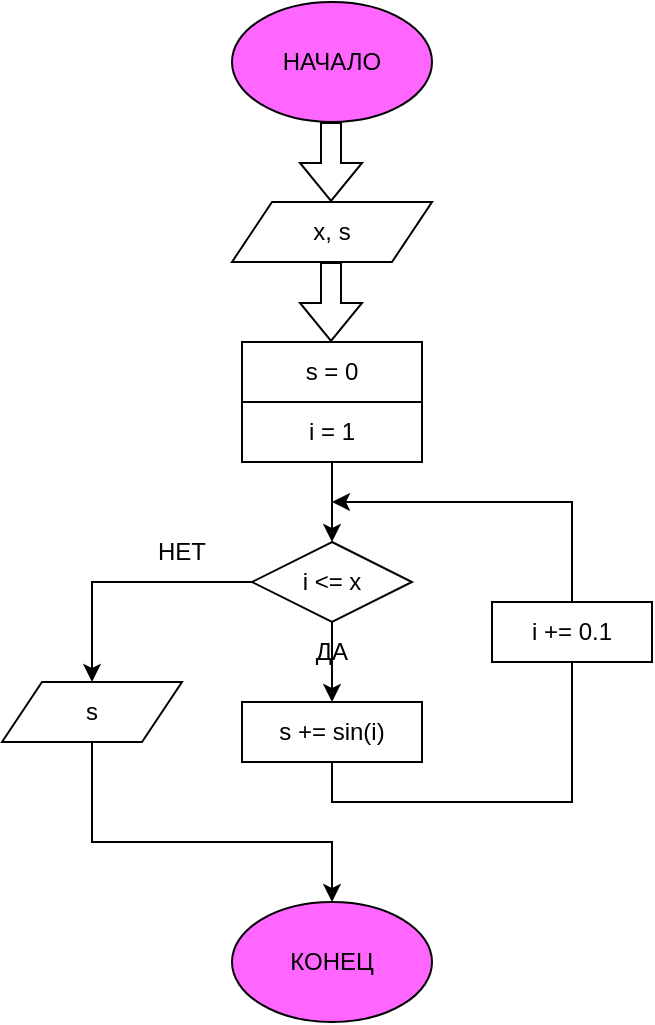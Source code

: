 <mxfile version="28.2.5">
  <diagram name="Страница — 1" id="XUgMvv5jfBpqzGYpp3AZ">
    <mxGraphModel dx="784" dy="582" grid="1" gridSize="10" guides="1" tooltips="1" connect="1" arrows="1" fold="1" page="1" pageScale="1" pageWidth="827" pageHeight="1169" math="0" shadow="0">
      <root>
        <mxCell id="0" />
        <mxCell id="1" parent="0" />
        <mxCell id="DnT4BuIipQ7DQi0__Xu1-1" value="НАЧАЛО" style="ellipse;whiteSpace=wrap;html=1;fillColor=#FF66FF;" parent="1" vertex="1">
          <mxGeometry x="350" y="10" width="100" height="60" as="geometry" />
        </mxCell>
        <mxCell id="DnT4BuIipQ7DQi0__Xu1-9" value="КОНЕЦ" style="ellipse;whiteSpace=wrap;html=1;fillColor=#FF66FF;" parent="1" vertex="1">
          <mxGeometry x="350" y="460" width="100" height="60" as="geometry" />
        </mxCell>
        <mxCell id="Tdh85_WrlPqZjJfFEi2J-1" value="" style="shape=flexArrow;endArrow=classic;html=1;rounded=0;" edge="1" parent="1">
          <mxGeometry width="50" height="50" relative="1" as="geometry">
            <mxPoint x="399.5" y="70" as="sourcePoint" />
            <mxPoint x="399.5" y="110" as="targetPoint" />
          </mxGeometry>
        </mxCell>
        <mxCell id="Tdh85_WrlPqZjJfFEi2J-2" value="x, s" style="shape=parallelogram;perimeter=parallelogramPerimeter;whiteSpace=wrap;html=1;fixedSize=1;" vertex="1" parent="1">
          <mxGeometry x="350" y="110" width="100" height="30" as="geometry" />
        </mxCell>
        <mxCell id="Tdh85_WrlPqZjJfFEi2J-3" value="" style="shape=flexArrow;endArrow=classic;html=1;rounded=0;" edge="1" parent="1">
          <mxGeometry width="50" height="50" relative="1" as="geometry">
            <mxPoint x="399.5" y="140" as="sourcePoint" />
            <mxPoint x="399.5" y="180" as="targetPoint" />
          </mxGeometry>
        </mxCell>
        <mxCell id="Tdh85_WrlPqZjJfFEi2J-4" value="s = 0" style="rounded=0;whiteSpace=wrap;html=1;" vertex="1" parent="1">
          <mxGeometry x="355" y="180" width="90" height="30" as="geometry" />
        </mxCell>
        <mxCell id="Tdh85_WrlPqZjJfFEi2J-6" value="i &amp;lt;= x" style="rhombus;whiteSpace=wrap;html=1;" vertex="1" parent="1">
          <mxGeometry x="360" y="280" width="80" height="40" as="geometry" />
        </mxCell>
        <mxCell id="Tdh85_WrlPqZjJfFEi2J-7" value="i = 1" style="rounded=0;whiteSpace=wrap;html=1;" vertex="1" parent="1">
          <mxGeometry x="355" y="210" width="90" height="30" as="geometry" />
        </mxCell>
        <mxCell id="Tdh85_WrlPqZjJfFEi2J-8" value="" style="endArrow=classic;html=1;rounded=0;exitX=0.5;exitY=1;exitDx=0;exitDy=0;entryX=0.5;entryY=0;entryDx=0;entryDy=0;" edge="1" parent="1" source="Tdh85_WrlPqZjJfFEi2J-7" target="Tdh85_WrlPqZjJfFEi2J-6">
          <mxGeometry width="50" height="50" relative="1" as="geometry">
            <mxPoint x="380" y="330" as="sourcePoint" />
            <mxPoint x="430" y="280" as="targetPoint" />
          </mxGeometry>
        </mxCell>
        <mxCell id="Tdh85_WrlPqZjJfFEi2J-9" value="" style="endArrow=classic;html=1;rounded=0;exitX=0.5;exitY=1;exitDx=0;exitDy=0;" edge="1" parent="1" source="Tdh85_WrlPqZjJfFEi2J-6">
          <mxGeometry width="50" height="50" relative="1" as="geometry">
            <mxPoint x="380" y="330" as="sourcePoint" />
            <mxPoint x="400" y="360" as="targetPoint" />
          </mxGeometry>
        </mxCell>
        <mxCell id="Tdh85_WrlPqZjJfFEi2J-10" value="s += sin(i)" style="rounded=0;whiteSpace=wrap;html=1;" vertex="1" parent="1">
          <mxGeometry x="355" y="360" width="90" height="30" as="geometry" />
        </mxCell>
        <mxCell id="Tdh85_WrlPqZjJfFEi2J-11" value="" style="endArrow=none;html=1;rounded=0;exitX=0.5;exitY=1;exitDx=0;exitDy=0;entryX=0.5;entryY=1;entryDx=0;entryDy=0;" edge="1" parent="1" source="Tdh85_WrlPqZjJfFEi2J-10" target="Tdh85_WrlPqZjJfFEi2J-12">
          <mxGeometry width="50" height="50" relative="1" as="geometry">
            <mxPoint x="380" y="330" as="sourcePoint" />
            <mxPoint x="520" y="360" as="targetPoint" />
            <Array as="points">
              <mxPoint x="400" y="410" />
              <mxPoint x="460" y="410" />
              <mxPoint x="520" y="410" />
            </Array>
          </mxGeometry>
        </mxCell>
        <mxCell id="Tdh85_WrlPqZjJfFEi2J-12" value="i += 0.1" style="rounded=0;whiteSpace=wrap;html=1;" vertex="1" parent="1">
          <mxGeometry x="480" y="310" width="80" height="30" as="geometry" />
        </mxCell>
        <mxCell id="Tdh85_WrlPqZjJfFEi2J-13" value="" style="endArrow=classic;html=1;rounded=0;exitX=0.5;exitY=0;exitDx=0;exitDy=0;" edge="1" parent="1" source="Tdh85_WrlPqZjJfFEi2J-12">
          <mxGeometry width="50" height="50" relative="1" as="geometry">
            <mxPoint x="380" y="330" as="sourcePoint" />
            <mxPoint x="400" y="260" as="targetPoint" />
            <Array as="points">
              <mxPoint x="520" y="260" />
            </Array>
          </mxGeometry>
        </mxCell>
        <mxCell id="Tdh85_WrlPqZjJfFEi2J-14" value="" style="endArrow=classic;html=1;rounded=0;exitX=0;exitY=0.5;exitDx=0;exitDy=0;entryX=0.5;entryY=0;entryDx=0;entryDy=0;" edge="1" parent="1" source="Tdh85_WrlPqZjJfFEi2J-6" target="Tdh85_WrlPqZjJfFEi2J-16">
          <mxGeometry width="50" height="50" relative="1" as="geometry">
            <mxPoint x="380" y="330" as="sourcePoint" />
            <mxPoint x="260" y="330" as="targetPoint" />
            <Array as="points">
              <mxPoint x="280" y="300" />
            </Array>
          </mxGeometry>
        </mxCell>
        <mxCell id="Tdh85_WrlPqZjJfFEi2J-16" value="s" style="shape=parallelogram;perimeter=parallelogramPerimeter;whiteSpace=wrap;html=1;fixedSize=1;" vertex="1" parent="1">
          <mxGeometry x="235" y="350" width="90" height="30" as="geometry" />
        </mxCell>
        <mxCell id="Tdh85_WrlPqZjJfFEi2J-17" value="" style="endArrow=classic;html=1;rounded=0;exitX=0.5;exitY=1;exitDx=0;exitDy=0;" edge="1" parent="1" source="Tdh85_WrlPqZjJfFEi2J-16">
          <mxGeometry width="50" height="50" relative="1" as="geometry">
            <mxPoint x="380" y="330" as="sourcePoint" />
            <mxPoint x="400" y="460" as="targetPoint" />
            <Array as="points">
              <mxPoint x="280" y="430" />
              <mxPoint x="400" y="430" />
            </Array>
          </mxGeometry>
        </mxCell>
        <mxCell id="Tdh85_WrlPqZjJfFEi2J-18" value="ДА" style="text;html=1;align=center;verticalAlign=middle;whiteSpace=wrap;rounded=0;" vertex="1" parent="1">
          <mxGeometry x="370" y="320" width="60" height="30" as="geometry" />
        </mxCell>
        <mxCell id="Tdh85_WrlPqZjJfFEi2J-19" value="НЕТ" style="text;html=1;align=center;verticalAlign=middle;whiteSpace=wrap;rounded=0;" vertex="1" parent="1">
          <mxGeometry x="295" y="270" width="60" height="30" as="geometry" />
        </mxCell>
      </root>
    </mxGraphModel>
  </diagram>
</mxfile>
